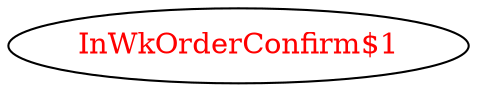 digraph dependencyGraph {
 concentrate=true;
 ranksep="2.0";
 rankdir="LR"; 
 splines="ortho";
"InWkOrderConfirm$1" [fontcolor="red"];
}